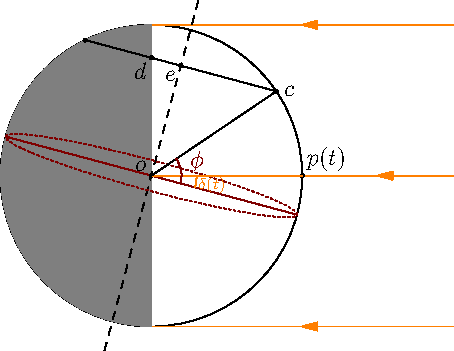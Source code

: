 size(8cm);

real delta = 15;
real phi = 49;
pair normal = (Sin(delta), Cos(delta));
pair o = (0, 0);
pair p = (1, 0);
pair q = (Cos(delta), -Sin(delta));
pair c = (Cos(phi-delta), Sin(phi-delta));
pair cMirror = (-Cos(phi+delta), Sin(phi+delta));

draw(unitcircle);  //earth
draw((2,0)--(1,0), arrow=Arrow(Relative(0.5)), orange);  //sunlight
draw((2,1)--(0,1), arrow=Arrow(Relative(0.5)), orange);
draw((2,-1)--(0,-1), arrow=Arrow(Relative(0.5)), orange);
fill((-1,0)..(0,-1)--(0,1)..cycle, grey);  //shade
draw(-1.2*normal -- 1.2*normal, dashed);  //axis
draw(rotate(-delta) * ellipse((0,0), 1, 0.1), brown+linetype("2 3"));  //equator
draw(-q -- q, brown);
dot(o, linewidth(2));
dot(p, linewidth(2));
dot(c, linewidth(2));
dot(cMirror, linewidth(2));
label("$o$", o, NW);
label("$p(t)$", p, NE);
label("$c$", c, E);

draw(o--p, orange);
draw(o--c);
draw(arc(o, 0.3*q, 0.3*p), orange);
draw(arc(o, 0.2*q, 0.2*c), brown);
label("$\delta(t)$", (0.4, -0.06), orange+fontsize(8));
label("$\phi$", (0.3, 0.1), brown);

path cc = c--cMirror;
draw(cc);

pair d = point(cc, intersect(cc, (0,0)--(0,1))[0]);
pair e = point(cc, intersect(cc, (0,0)--normal)[0]);
dot(d, linewidth(2));
dot(e, linewidth(2));
label("$d$", d, SW);
label("$e$", e, SW);
